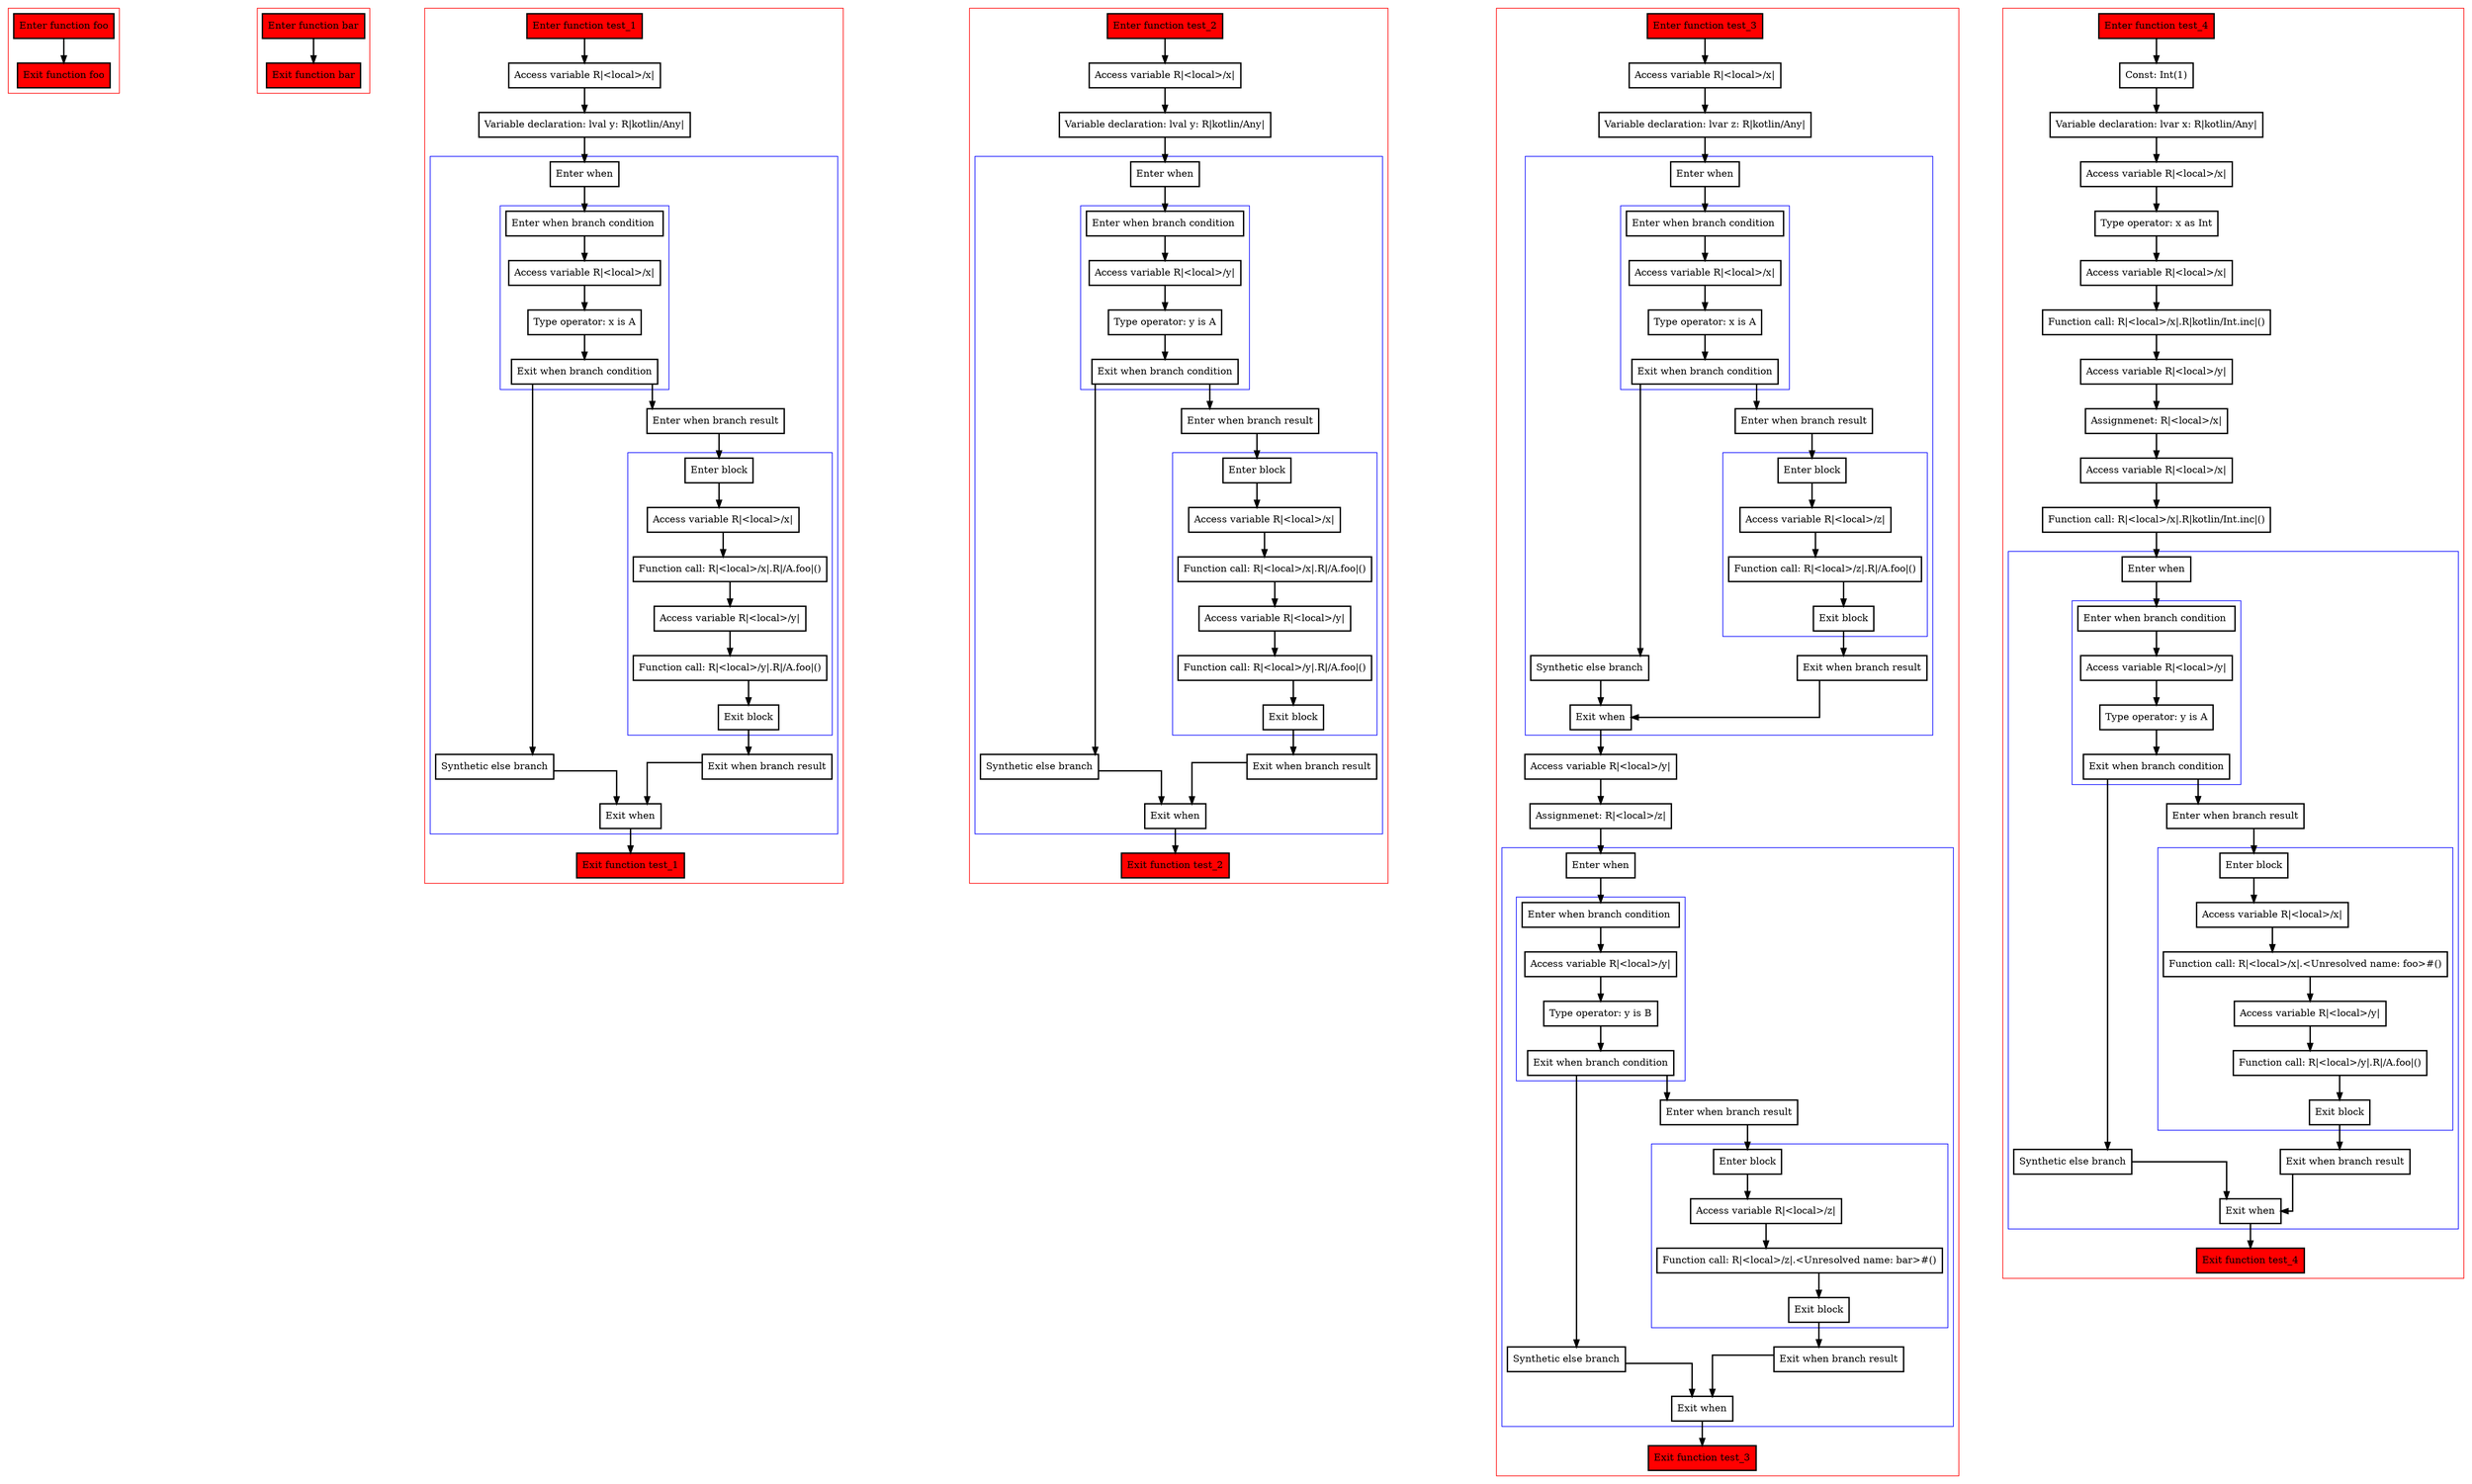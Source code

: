 digraph boundSmartcasts_kt {
  graph [splines=ortho nodesep=3]
  node [shape=box penwidth=2]
  edge [penwidth=2]

  subgraph cluster_0 {
    color=red
    0 [label="Enter function foo" style="filled" fillcolor=red];
    1 [label="Exit function foo" style="filled" fillcolor=red];
  }

  0 -> {1};

  subgraph cluster_1 {
    color=red
    2 [label="Enter function bar" style="filled" fillcolor=red];
    3 [label="Exit function bar" style="filled" fillcolor=red];
  }

  2 -> {3};

  subgraph cluster_2 {
    color=red
    4 [label="Enter function test_1" style="filled" fillcolor=red];
    5 [label="Access variable R|<local>/x|"];
    6 [label="Variable declaration: lval y: R|kotlin/Any|"];
    subgraph cluster_3 {
      color=blue
      7 [label="Enter when"];
      subgraph cluster_4 {
        color=blue
        8 [label="Enter when branch condition "];
        9 [label="Access variable R|<local>/x|"];
        10 [label="Type operator: x is A"];
        11 [label="Exit when branch condition"];
      }
      12 [label="Synthetic else branch"];
      13 [label="Enter when branch result"];
      subgraph cluster_5 {
        color=blue
        14 [label="Enter block"];
        15 [label="Access variable R|<local>/x|"];
        16 [label="Function call: R|<local>/x|.R|/A.foo|()"];
        17 [label="Access variable R|<local>/y|"];
        18 [label="Function call: R|<local>/y|.R|/A.foo|()"];
        19 [label="Exit block"];
      }
      20 [label="Exit when branch result"];
      21 [label="Exit when"];
    }
    22 [label="Exit function test_1" style="filled" fillcolor=red];
  }

  4 -> {5};
  5 -> {6};
  6 -> {7};
  7 -> {8};
  8 -> {9};
  9 -> {10};
  10 -> {11};
  11 -> {13 12};
  12 -> {21};
  13 -> {14};
  14 -> {15};
  15 -> {16};
  16 -> {17};
  17 -> {18};
  18 -> {19};
  19 -> {20};
  20 -> {21};
  21 -> {22};

  subgraph cluster_6 {
    color=red
    23 [label="Enter function test_2" style="filled" fillcolor=red];
    24 [label="Access variable R|<local>/x|"];
    25 [label="Variable declaration: lval y: R|kotlin/Any|"];
    subgraph cluster_7 {
      color=blue
      26 [label="Enter when"];
      subgraph cluster_8 {
        color=blue
        27 [label="Enter when branch condition "];
        28 [label="Access variable R|<local>/y|"];
        29 [label="Type operator: y is A"];
        30 [label="Exit when branch condition"];
      }
      31 [label="Synthetic else branch"];
      32 [label="Enter when branch result"];
      subgraph cluster_9 {
        color=blue
        33 [label="Enter block"];
        34 [label="Access variable R|<local>/x|"];
        35 [label="Function call: R|<local>/x|.R|/A.foo|()"];
        36 [label="Access variable R|<local>/y|"];
        37 [label="Function call: R|<local>/y|.R|/A.foo|()"];
        38 [label="Exit block"];
      }
      39 [label="Exit when branch result"];
      40 [label="Exit when"];
    }
    41 [label="Exit function test_2" style="filled" fillcolor=red];
  }

  23 -> {24};
  24 -> {25};
  25 -> {26};
  26 -> {27};
  27 -> {28};
  28 -> {29};
  29 -> {30};
  30 -> {32 31};
  31 -> {40};
  32 -> {33};
  33 -> {34};
  34 -> {35};
  35 -> {36};
  36 -> {37};
  37 -> {38};
  38 -> {39};
  39 -> {40};
  40 -> {41};

  subgraph cluster_10 {
    color=red
    42 [label="Enter function test_3" style="filled" fillcolor=red];
    43 [label="Access variable R|<local>/x|"];
    44 [label="Variable declaration: lvar z: R|kotlin/Any|"];
    subgraph cluster_11 {
      color=blue
      45 [label="Enter when"];
      subgraph cluster_12 {
        color=blue
        46 [label="Enter when branch condition "];
        47 [label="Access variable R|<local>/x|"];
        48 [label="Type operator: x is A"];
        49 [label="Exit when branch condition"];
      }
      50 [label="Synthetic else branch"];
      51 [label="Enter when branch result"];
      subgraph cluster_13 {
        color=blue
        52 [label="Enter block"];
        53 [label="Access variable R|<local>/z|"];
        54 [label="Function call: R|<local>/z|.R|/A.foo|()"];
        55 [label="Exit block"];
      }
      56 [label="Exit when branch result"];
      57 [label="Exit when"];
    }
    58 [label="Access variable R|<local>/y|"];
    59 [label="Assignmenet: R|<local>/z|"];
    subgraph cluster_14 {
      color=blue
      60 [label="Enter when"];
      subgraph cluster_15 {
        color=blue
        61 [label="Enter when branch condition "];
        62 [label="Access variable R|<local>/y|"];
        63 [label="Type operator: y is B"];
        64 [label="Exit when branch condition"];
      }
      65 [label="Synthetic else branch"];
      66 [label="Enter when branch result"];
      subgraph cluster_16 {
        color=blue
        67 [label="Enter block"];
        68 [label="Access variable R|<local>/z|"];
        69 [label="Function call: R|<local>/z|.<Unresolved name: bar>#()"];
        70 [label="Exit block"];
      }
      71 [label="Exit when branch result"];
      72 [label="Exit when"];
    }
    73 [label="Exit function test_3" style="filled" fillcolor=red];
  }

  42 -> {43};
  43 -> {44};
  44 -> {45};
  45 -> {46};
  46 -> {47};
  47 -> {48};
  48 -> {49};
  49 -> {51 50};
  50 -> {57};
  51 -> {52};
  52 -> {53};
  53 -> {54};
  54 -> {55};
  55 -> {56};
  56 -> {57};
  57 -> {58};
  58 -> {59};
  59 -> {60};
  60 -> {61};
  61 -> {62};
  62 -> {63};
  63 -> {64};
  64 -> {66 65};
  65 -> {72};
  66 -> {67};
  67 -> {68};
  68 -> {69};
  69 -> {70};
  70 -> {71};
  71 -> {72};
  72 -> {73};

  subgraph cluster_17 {
    color=red
    74 [label="Enter function test_4" style="filled" fillcolor=red];
    75 [label="Const: Int(1)"];
    76 [label="Variable declaration: lvar x: R|kotlin/Any|"];
    77 [label="Access variable R|<local>/x|"];
    78 [label="Type operator: x as Int"];
    79 [label="Access variable R|<local>/x|"];
    80 [label="Function call: R|<local>/x|.R|kotlin/Int.inc|()"];
    81 [label="Access variable R|<local>/y|"];
    82 [label="Assignmenet: R|<local>/x|"];
    83 [label="Access variable R|<local>/x|"];
    84 [label="Function call: R|<local>/x|.R|kotlin/Int.inc|()"];
    subgraph cluster_18 {
      color=blue
      85 [label="Enter when"];
      subgraph cluster_19 {
        color=blue
        86 [label="Enter when branch condition "];
        87 [label="Access variable R|<local>/y|"];
        88 [label="Type operator: y is A"];
        89 [label="Exit when branch condition"];
      }
      90 [label="Synthetic else branch"];
      91 [label="Enter when branch result"];
      subgraph cluster_20 {
        color=blue
        92 [label="Enter block"];
        93 [label="Access variable R|<local>/x|"];
        94 [label="Function call: R|<local>/x|.<Unresolved name: foo>#()"];
        95 [label="Access variable R|<local>/y|"];
        96 [label="Function call: R|<local>/y|.R|/A.foo|()"];
        97 [label="Exit block"];
      }
      98 [label="Exit when branch result"];
      99 [label="Exit when"];
    }
    100 [label="Exit function test_4" style="filled" fillcolor=red];
  }

  74 -> {75};
  75 -> {76};
  76 -> {77};
  77 -> {78};
  78 -> {79};
  79 -> {80};
  80 -> {81};
  81 -> {82};
  82 -> {83};
  83 -> {84};
  84 -> {85};
  85 -> {86};
  86 -> {87};
  87 -> {88};
  88 -> {89};
  89 -> {91 90};
  90 -> {99};
  91 -> {92};
  92 -> {93};
  93 -> {94};
  94 -> {95};
  95 -> {96};
  96 -> {97};
  97 -> {98};
  98 -> {99};
  99 -> {100};

}
